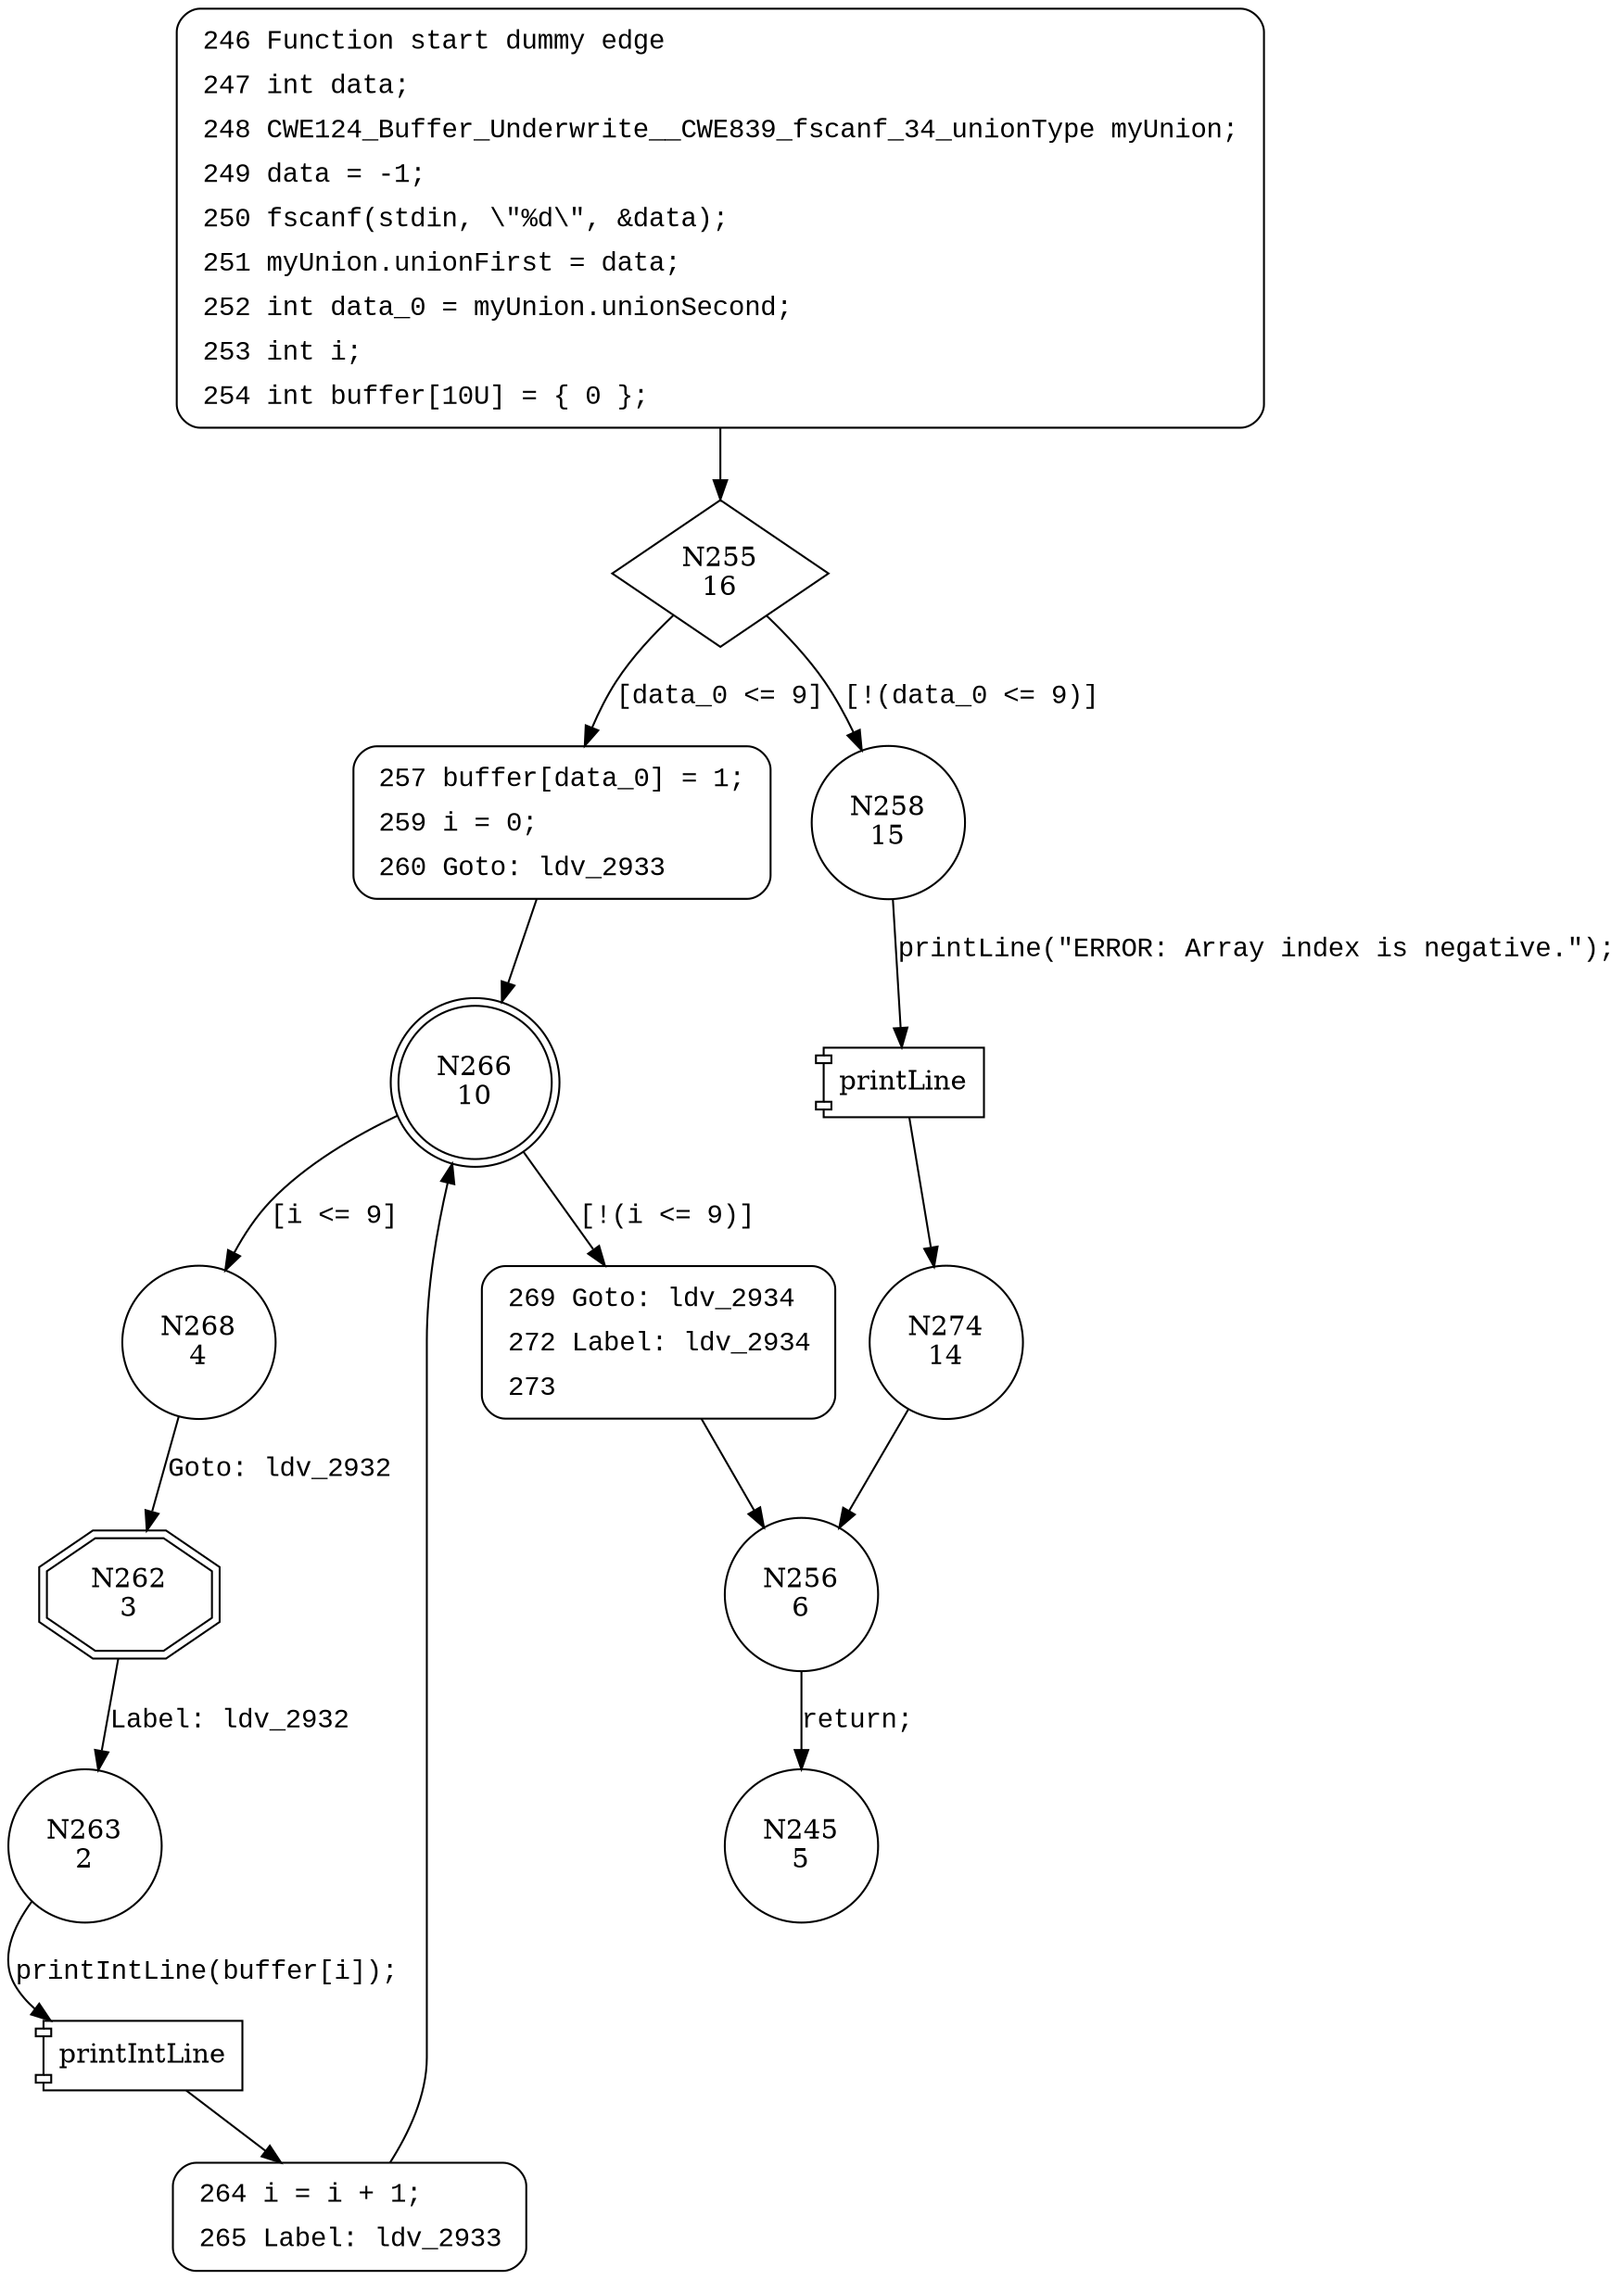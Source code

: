 digraph CWE124_Buffer_Underwrite__CWE839_fscanf_34_bad {
255 [shape="diamond" label="N255\n16"]
257 [shape="circle" label="N257\n13"]
258 [shape="circle" label="N258\n15"]
274 [shape="circle" label="N274\n14"]
256 [shape="circle" label="N256\n6"]
245 [shape="circle" label="N245\n5"]
266 [shape="doublecircle" label="N266\n10"]
268 [shape="circle" label="N268\n4"]
269 [shape="circle" label="N269\n9"]
262 [shape="doubleoctagon" label="N262\n3"]
263 [shape="circle" label="N263\n2"]
264 [shape="circle" label="N264\n1"]
246 [style="filled,bold" penwidth="1" fillcolor="white" fontname="Courier New" shape="Mrecord" label=<<table border="0" cellborder="0" cellpadding="3" bgcolor="white"><tr><td align="right">246</td><td align="left">Function start dummy edge</td></tr><tr><td align="right">247</td><td align="left">int data;</td></tr><tr><td align="right">248</td><td align="left">CWE124_Buffer_Underwrite__CWE839_fscanf_34_unionType myUnion;</td></tr><tr><td align="right">249</td><td align="left">data = -1;</td></tr><tr><td align="right">250</td><td align="left">fscanf(stdin, \&quot;%d\&quot;, &amp;data);</td></tr><tr><td align="right">251</td><td align="left">myUnion.unionFirst = data;</td></tr><tr><td align="right">252</td><td align="left">int data_0 = myUnion.unionSecond;</td></tr><tr><td align="right">253</td><td align="left">int i;</td></tr><tr><td align="right">254</td><td align="left">int buffer[10U] = &#123; 0 &#125;;</td></tr></table>>]
246 -> 255[label=""]
257 [style="filled,bold" penwidth="1" fillcolor="white" fontname="Courier New" shape="Mrecord" label=<<table border="0" cellborder="0" cellpadding="3" bgcolor="white"><tr><td align="right">257</td><td align="left">buffer[data_0] = 1;</td></tr><tr><td align="right">259</td><td align="left">i = 0;</td></tr><tr><td align="right">260</td><td align="left">Goto: ldv_2933</td></tr></table>>]
257 -> 266[label=""]
269 [style="filled,bold" penwidth="1" fillcolor="white" fontname="Courier New" shape="Mrecord" label=<<table border="0" cellborder="0" cellpadding="3" bgcolor="white"><tr><td align="right">269</td><td align="left">Goto: ldv_2934</td></tr><tr><td align="right">272</td><td align="left">Label: ldv_2934</td></tr><tr><td align="right">273</td><td align="left"></td></tr></table>>]
269 -> 256[label=""]
264 [style="filled,bold" penwidth="1" fillcolor="white" fontname="Courier New" shape="Mrecord" label=<<table border="0" cellborder="0" cellpadding="3" bgcolor="white"><tr><td align="right">264</td><td align="left">i = i + 1;</td></tr><tr><td align="right">265</td><td align="left">Label: ldv_2933</td></tr></table>>]
264 -> 266[label=""]
255 -> 257 [label="[data_0 <= 9]" fontname="Courier New"]
255 -> 258 [label="[!(data_0 <= 9)]" fontname="Courier New"]
100001 [shape="component" label="printLine"]
258 -> 100001 [label="printLine(\"ERROR: Array index is negative.\");" fontname="Courier New"]
100001 -> 274 [label="" fontname="Courier New"]
256 -> 245 [label="return;" fontname="Courier New"]
266 -> 268 [label="[i <= 9]" fontname="Courier New"]
266 -> 269 [label="[!(i <= 9)]" fontname="Courier New"]
268 -> 262 [label="Goto: ldv_2932" fontname="Courier New"]
262 -> 263 [label="Label: ldv_2932" fontname="Courier New"]
100002 [shape="component" label="printIntLine"]
263 -> 100002 [label="printIntLine(buffer[i]);" fontname="Courier New"]
100002 -> 264 [label="" fontname="Courier New"]
274 -> 256 [label="" fontname="Courier New"]
}